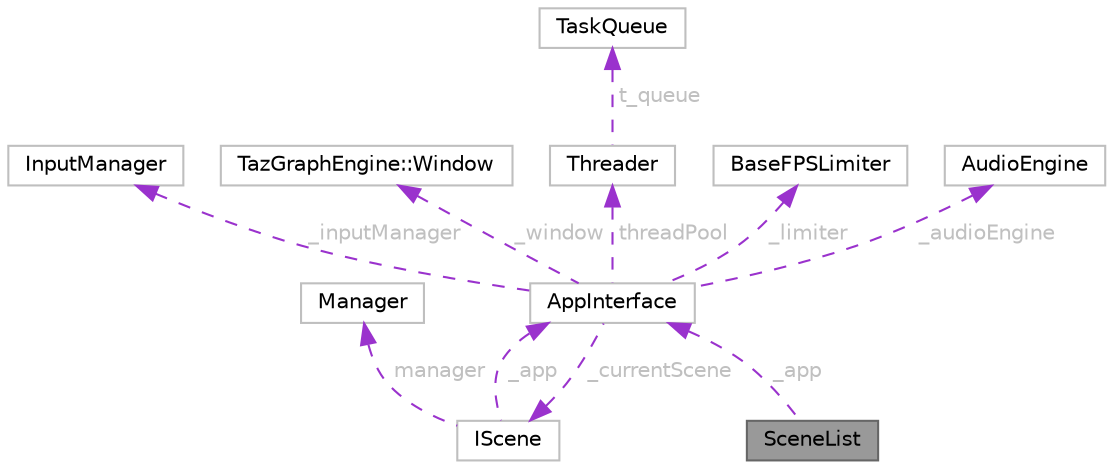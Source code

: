 digraph "SceneList"
{
 // LATEX_PDF_SIZE
  bgcolor="transparent";
  edge [fontname=Helvetica,fontsize=10,labelfontname=Helvetica,labelfontsize=10];
  node [fontname=Helvetica,fontsize=10,shape=box,height=0.2,width=0.4];
  Node1 [id="Node000001",label="SceneList",height=0.2,width=0.4,color="gray40", fillcolor="grey60", style="filled", fontcolor="black",tooltip=" "];
  Node2 -> Node1 [id="edge1_Node000001_Node000002",dir="back",color="darkorchid3",style="dashed",tooltip=" ",label=" _app",fontcolor="grey" ];
  Node2 [id="Node000002",label="AppInterface",height=0.2,width=0.4,color="grey75", fillcolor="white", style="filled",URL="$classAppInterface.html",tooltip=" "];
  Node3 -> Node2 [id="edge2_Node000002_Node000003",dir="back",color="darkorchid3",style="dashed",tooltip=" ",label=" _inputManager",fontcolor="grey" ];
  Node3 [id="Node000003",label="InputManager",height=0.2,width=0.4,color="grey75", fillcolor="white", style="filled",URL="$classInputManager.html",tooltip=" "];
  Node4 -> Node2 [id="edge3_Node000002_Node000004",dir="back",color="darkorchid3",style="dashed",tooltip=" ",label=" _window",fontcolor="grey" ];
  Node4 [id="Node000004",label="TazGraphEngine::Window",height=0.2,width=0.4,color="grey75", fillcolor="white", style="filled",URL="$classTazGraphEngine_1_1Window.html",tooltip=" "];
  Node5 -> Node2 [id="edge4_Node000002_Node000005",dir="back",color="darkorchid3",style="dashed",tooltip=" ",label=" threadPool",fontcolor="grey" ];
  Node5 [id="Node000005",label="Threader",height=0.2,width=0.4,color="grey75", fillcolor="white", style="filled",URL="$structThreader.html",tooltip=" "];
  Node6 -> Node5 [id="edge5_Node000005_Node000006",dir="back",color="darkorchid3",style="dashed",tooltip=" ",label=" t_queue",fontcolor="grey" ];
  Node6 [id="Node000006",label="TaskQueue",height=0.2,width=0.4,color="grey75", fillcolor="white", style="filled",URL="$structTaskQueue.html",tooltip=" "];
  Node7 -> Node2 [id="edge6_Node000002_Node000007",dir="back",color="darkorchid3",style="dashed",tooltip=" ",label=" _limiter",fontcolor="grey" ];
  Node7 [id="Node000007",label="BaseFPSLimiter",height=0.2,width=0.4,color="grey75", fillcolor="white", style="filled",URL="$classBaseFPSLimiter.html",tooltip=" "];
  Node8 -> Node2 [id="edge7_Node000002_Node000008",dir="back",color="darkorchid3",style="dashed",tooltip=" ",label=" _audioEngine",fontcolor="grey" ];
  Node8 [id="Node000008",label="AudioEngine",height=0.2,width=0.4,color="grey75", fillcolor="white", style="filled",URL="$classAudioEngine.html",tooltip=" "];
  Node9 -> Node2 [id="edge8_Node000002_Node000009",dir="back",color="darkorchid3",style="dashed",tooltip=" ",label=" _currentScene",fontcolor="grey" ];
  Node9 [id="Node000009",label="IScene",height=0.2,width=0.4,color="grey75", fillcolor="white", style="filled",URL="$classIScene.html",tooltip=" "];
  Node2 -> Node9 [id="edge9_Node000009_Node000002",dir="back",color="darkorchid3",style="dashed",tooltip=" ",label=" _app",fontcolor="grey" ];
  Node10 -> Node9 [id="edge10_Node000009_Node000010",dir="back",color="darkorchid3",style="dashed",tooltip=" ",label=" manager",fontcolor="grey" ];
  Node10 [id="Node000010",label="Manager",height=0.2,width=0.4,color="grey75", fillcolor="white", style="filled",URL="$classManager.html",tooltip=" "];
}
